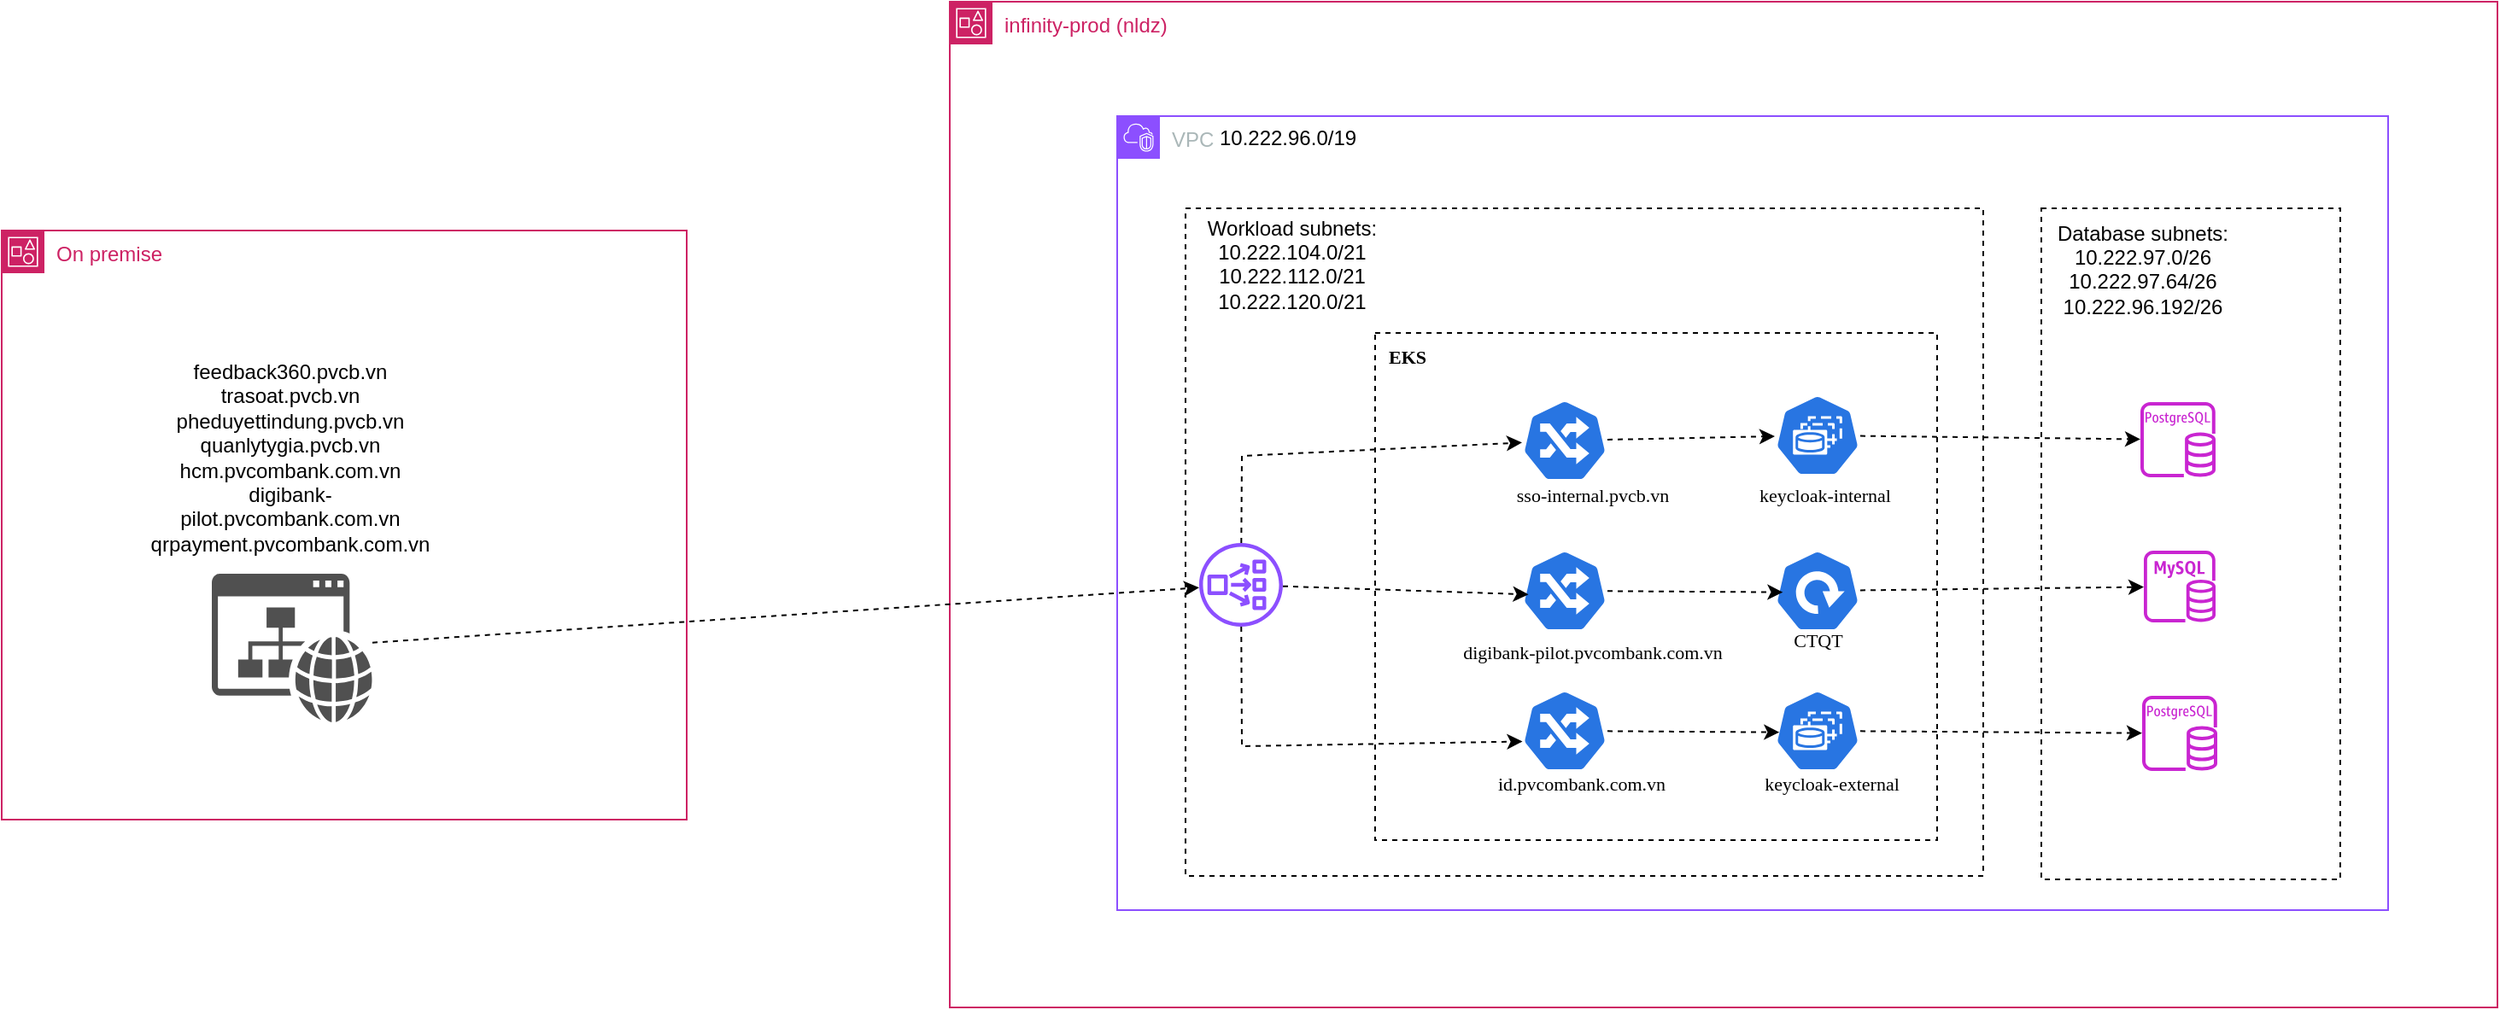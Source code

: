 <mxfile version="28.0.9">
  <diagram name="Page-1" id="SGhcZdJz93ou_s2fV-ue">
    <mxGraphModel dx="1301" dy="724" grid="0" gridSize="10" guides="1" tooltips="1" connect="1" arrows="1" fold="1" page="0" pageScale="1" pageWidth="1100" pageHeight="1700" math="0" shadow="0">
      <root>
        <mxCell id="0" />
        <mxCell id="1" parent="0" />
        <mxCell id="XDubQEGGbLbRsAB4wO10-1" value="On premise" style="points=[[0,0],[0.25,0],[0.5,0],[0.75,0],[1,0],[1,0.25],[1,0.5],[1,0.75],[1,1],[0.75,1],[0.5,1],[0.25,1],[0,1],[0,0.75],[0,0.5],[0,0.25]];outlineConnect=0;gradientColor=none;html=1;whiteSpace=wrap;fontSize=12;fontStyle=0;container=1;pointerEvents=0;collapsible=0;recursiveResize=0;shape=mxgraph.aws4.group;grIcon=mxgraph.aws4.group_account;strokeColor=#CD2264;fillColor=none;verticalAlign=top;align=left;spacingLeft=30;fontColor=#CD2264;dashed=0;" vertex="1" parent="1">
          <mxGeometry x="5" y="216" width="401" height="345" as="geometry" />
        </mxCell>
        <mxCell id="XDubQEGGbLbRsAB4wO10-40" value="" style="sketch=0;pointerEvents=1;shadow=0;dashed=0;html=1;strokeColor=none;fillColor=#505050;labelPosition=center;verticalLabelPosition=bottom;verticalAlign=top;outlineConnect=0;align=center;shape=mxgraph.office.concepts.website;" vertex="1" parent="XDubQEGGbLbRsAB4wO10-1">
          <mxGeometry x="123" y="201" width="94" height="87" as="geometry" />
        </mxCell>
        <mxCell id="XDubQEGGbLbRsAB4wO10-41" value="&lt;div&gt;feedback360.pvcb.vn&lt;/div&gt;&lt;div&gt;trasoat.pvcb.vn&lt;/div&gt;&lt;div&gt;pheduyettindung.pvcb.vn&lt;/div&gt;&lt;div&gt;quanlytygia.pvcb.vn&lt;/div&gt;&lt;div&gt;hcm.pvcombank.com.vn&lt;/div&gt;&lt;div&gt;digibank-pilot.pvcombank.com.vn&lt;/div&gt;&lt;div&gt;qrpayment.pvcombank.com.vn&lt;/div&gt;" style="text;html=1;align=center;verticalAlign=middle;whiteSpace=wrap;rounded=0;" vertex="1" parent="XDubQEGGbLbRsAB4wO10-1">
          <mxGeometry x="90" y="114" width="158" height="38" as="geometry" />
        </mxCell>
        <mxCell id="XDubQEGGbLbRsAB4wO10-2" value="infinity-prod (nldz)" style="points=[[0,0],[0.25,0],[0.5,0],[0.75,0],[1,0],[1,0.25],[1,0.5],[1,0.75],[1,1],[0.75,1],[0.5,1],[0.25,1],[0,1],[0,0.75],[0,0.5],[0,0.25]];outlineConnect=0;gradientColor=none;html=1;whiteSpace=wrap;fontSize=12;fontStyle=0;container=1;pointerEvents=0;collapsible=0;recursiveResize=0;shape=mxgraph.aws4.group;grIcon=mxgraph.aws4.group_account;strokeColor=#CD2264;fillColor=none;verticalAlign=top;align=left;spacingLeft=30;fontColor=#CD2264;dashed=0;" vertex="1" parent="1">
          <mxGeometry x="560" y="82" width="906" height="589" as="geometry" />
        </mxCell>
        <mxCell id="XDubQEGGbLbRsAB4wO10-3" value="VPC" style="points=[[0,0],[0.25,0],[0.5,0],[0.75,0],[1,0],[1,0.25],[1,0.5],[1,0.75],[1,1],[0.75,1],[0.5,1],[0.25,1],[0,1],[0,0.75],[0,0.5],[0,0.25]];outlineConnect=0;gradientColor=none;html=1;whiteSpace=wrap;fontSize=12;fontStyle=0;container=1;pointerEvents=0;collapsible=0;recursiveResize=0;shape=mxgraph.aws4.group;grIcon=mxgraph.aws4.group_vpc2;strokeColor=#8C4FFF;fillColor=none;verticalAlign=top;align=left;spacingLeft=30;fontColor=#AAB7B8;" vertex="1" parent="XDubQEGGbLbRsAB4wO10-2">
          <mxGeometry x="98" y="67" width="744" height="465" as="geometry" />
        </mxCell>
        <mxCell id="XDubQEGGbLbRsAB4wO10-37" value="" style="rounded=0;whiteSpace=wrap;html=1;dashed=1;" vertex="1" parent="XDubQEGGbLbRsAB4wO10-3">
          <mxGeometry x="541" y="54" width="175" height="393" as="geometry" />
        </mxCell>
        <mxCell id="XDubQEGGbLbRsAB4wO10-34" value="" style="rounded=0;whiteSpace=wrap;html=1;dashed=1;" vertex="1" parent="XDubQEGGbLbRsAB4wO10-3">
          <mxGeometry x="40" y="54" width="467" height="391" as="geometry" />
        </mxCell>
        <mxCell id="XDubQEGGbLbRsAB4wO10-6" value="" style="rounded=0;whiteSpace=wrap;html=1;dashed=1;" vertex="1" parent="XDubQEGGbLbRsAB4wO10-3">
          <mxGeometry x="151" y="127" width="329" height="297" as="geometry" />
        </mxCell>
        <mxCell id="XDubQEGGbLbRsAB4wO10-8" value="" style="aspect=fixed;sketch=0;html=1;dashed=0;whitespace=wrap;verticalLabelPosition=bottom;verticalAlign=top;fillColor=#2875E2;strokeColor=#ffffff;points=[[0.005,0.63,0],[0.1,0.2,0],[0.9,0.2,0],[0.5,0,0],[0.995,0.63,0],[0.72,0.99,0],[0.5,1,0],[0.28,0.99,0]];shape=mxgraph.kubernetes.icon2;prIcon=deploy" vertex="1" parent="XDubQEGGbLbRsAB4wO10-3">
          <mxGeometry x="385" y="254" width="50" height="48" as="geometry" />
        </mxCell>
        <mxCell id="XDubQEGGbLbRsAB4wO10-9" value="" style="aspect=fixed;sketch=0;html=1;dashed=0;whitespace=wrap;verticalLabelPosition=bottom;verticalAlign=top;fillColor=#2875E2;strokeColor=#ffffff;points=[[0.005,0.63,0],[0.1,0.2,0],[0.9,0.2,0],[0.5,0,0],[0.995,0.63,0],[0.72,0.99,0],[0.5,1,0],[0.28,0.99,0]];shape=mxgraph.kubernetes.icon2;prIcon=sts" vertex="1" parent="XDubQEGGbLbRsAB4wO10-3">
          <mxGeometry x="385" y="163" width="50" height="48" as="geometry" />
        </mxCell>
        <mxCell id="XDubQEGGbLbRsAB4wO10-10" value="" style="aspect=fixed;sketch=0;html=1;dashed=0;whitespace=wrap;verticalLabelPosition=bottom;verticalAlign=top;fillColor=#2875E2;strokeColor=#ffffff;points=[[0.005,0.63,0],[0.1,0.2,0],[0.9,0.2,0],[0.5,0,0],[0.995,0.63,0],[0.72,0.99,0],[0.5,1,0],[0.28,0.99,0]];shape=mxgraph.kubernetes.icon2;prIcon=sts" vertex="1" parent="XDubQEGGbLbRsAB4wO10-3">
          <mxGeometry x="385" y="336" width="50" height="48" as="geometry" />
        </mxCell>
        <mxCell id="XDubQEGGbLbRsAB4wO10-11" value="" style="aspect=fixed;sketch=0;html=1;dashed=0;whitespace=wrap;verticalLabelPosition=bottom;verticalAlign=top;fillColor=#2875E2;strokeColor=#ffffff;points=[[0.005,0.63,0],[0.1,0.2,0],[0.9,0.2,0],[0.5,0,0],[0.995,0.63,0],[0.72,0.99,0],[0.5,1,0],[0.28,0.99,0]];shape=mxgraph.kubernetes.icon2;prIcon=ing" vertex="1" parent="XDubQEGGbLbRsAB4wO10-3">
          <mxGeometry x="237" y="166" width="50" height="48" as="geometry" />
        </mxCell>
        <mxCell id="XDubQEGGbLbRsAB4wO10-12" value="" style="aspect=fixed;sketch=0;html=1;dashed=0;whitespace=wrap;verticalLabelPosition=bottom;verticalAlign=top;fillColor=#2875E2;strokeColor=#ffffff;points=[[0.005,0.63,0],[0.1,0.2,0],[0.9,0.2,0],[0.5,0,0],[0.995,0.63,0],[0.72,0.99,0],[0.5,1,0],[0.28,0.99,0]];shape=mxgraph.kubernetes.icon2;prIcon=ing" vertex="1" parent="XDubQEGGbLbRsAB4wO10-3">
          <mxGeometry x="237" y="254" width="50" height="48" as="geometry" />
        </mxCell>
        <mxCell id="XDubQEGGbLbRsAB4wO10-13" value="" style="aspect=fixed;sketch=0;html=1;dashed=0;whitespace=wrap;verticalLabelPosition=bottom;verticalAlign=top;fillColor=#2875E2;strokeColor=#ffffff;points=[[0.005,0.63,0],[0.1,0.2,0],[0.9,0.2,0],[0.5,0,0],[0.995,0.63,0],[0.72,0.99,0],[0.5,1,0],[0.28,0.99,0]];shape=mxgraph.kubernetes.icon2;prIcon=ing" vertex="1" parent="XDubQEGGbLbRsAB4wO10-3">
          <mxGeometry x="237" y="336" width="50" height="48" as="geometry" />
        </mxCell>
        <mxCell id="XDubQEGGbLbRsAB4wO10-14" value="" style="sketch=0;outlineConnect=0;fontColor=#232F3E;gradientColor=none;fillColor=#C925D1;strokeColor=none;dashed=0;verticalLabelPosition=bottom;verticalAlign=top;align=center;html=1;fontSize=12;fontStyle=0;aspect=fixed;pointerEvents=1;shape=mxgraph.aws4.rds_mysql_instance;" vertex="1" parent="XDubQEGGbLbRsAB4wO10-3">
          <mxGeometry x="601" y="254.5" width="42" height="42" as="geometry" />
        </mxCell>
        <mxCell id="XDubQEGGbLbRsAB4wO10-15" value="" style="sketch=0;outlineConnect=0;fontColor=#232F3E;gradientColor=none;fillColor=#C925D1;strokeColor=none;dashed=0;verticalLabelPosition=bottom;verticalAlign=top;align=center;html=1;fontSize=12;fontStyle=0;aspect=fixed;pointerEvents=1;shape=mxgraph.aws4.rds_postgresql_instance;" vertex="1" parent="XDubQEGGbLbRsAB4wO10-3">
          <mxGeometry x="599" y="167.5" width="44" height="44" as="geometry" />
        </mxCell>
        <mxCell id="XDubQEGGbLbRsAB4wO10-16" value="" style="sketch=0;outlineConnect=0;fontColor=#232F3E;gradientColor=none;fillColor=#C925D1;strokeColor=none;dashed=0;verticalLabelPosition=bottom;verticalAlign=top;align=center;html=1;fontSize=12;fontStyle=0;aspect=fixed;pointerEvents=1;shape=mxgraph.aws4.rds_postgresql_instance;" vertex="1" parent="XDubQEGGbLbRsAB4wO10-3">
          <mxGeometry x="600" y="339.5" width="44" height="44" as="geometry" />
        </mxCell>
        <mxCell id="XDubQEGGbLbRsAB4wO10-17" value="" style="sketch=0;outlineConnect=0;fontColor=#232F3E;gradientColor=none;fillColor=#8C4FFF;strokeColor=none;dashed=0;verticalLabelPosition=bottom;verticalAlign=top;align=center;html=1;fontSize=12;fontStyle=0;aspect=fixed;pointerEvents=1;shape=mxgraph.aws4.network_load_balancer;" vertex="1" parent="XDubQEGGbLbRsAB4wO10-3">
          <mxGeometry x="48" y="250" width="49" height="49" as="geometry" />
        </mxCell>
        <mxCell id="XDubQEGGbLbRsAB4wO10-19" value="&lt;span style=&quot;font-family: Calibri; white-space-collapse: preserve; background-color: rgb(255, 255, 255);&quot;&gt;sso-internal.pvcb.vn&lt;/span&gt;" style="text;html=1;align=center;verticalAlign=middle;whiteSpace=wrap;rounded=0;fontSize=11;" vertex="1" parent="XDubQEGGbLbRsAB4wO10-3">
          <mxGeometry x="213" y="207" width="131" height="29" as="geometry" />
        </mxCell>
        <mxCell id="XDubQEGGbLbRsAB4wO10-20" value="&lt;span style=&quot;font-family: Calibri; white-space-collapse: preserve; background-color: rgb(255, 255, 255);&quot;&gt;id.pvcombank.com.vn&lt;/span&gt;" style="text;html=1;align=center;verticalAlign=middle;whiteSpace=wrap;rounded=0;fontSize=11;" vertex="1" parent="XDubQEGGbLbRsAB4wO10-3">
          <mxGeometry x="242" y="376" width="60" height="30" as="geometry" />
        </mxCell>
        <mxCell id="XDubQEGGbLbRsAB4wO10-21" value="&lt;span style=&quot;font-family: Calibri; white-space-collapse: preserve; background-color: rgb(255, 255, 255);&quot;&gt;keycloak-internal&lt;/span&gt;" style="text;html=1;align=center;verticalAlign=middle;whiteSpace=wrap;rounded=0;fontSize=11;" vertex="1" parent="XDubQEGGbLbRsAB4wO10-3">
          <mxGeometry x="363" y="207" width="103" height="29" as="geometry" />
        </mxCell>
        <mxCell id="XDubQEGGbLbRsAB4wO10-22" value="&lt;font face=&quot;Calibri&quot;&gt;&lt;span style=&quot;white-space-collapse: preserve; background-color: rgb(255, 255, 255);&quot;&gt;keycloak-external&lt;/span&gt;&lt;/font&gt;" style="text;html=1;align=center;verticalAlign=middle;whiteSpace=wrap;rounded=0;fontSize=11;" vertex="1" parent="XDubQEGGbLbRsAB4wO10-3">
          <mxGeometry x="376" y="376" width="85" height="30" as="geometry" />
        </mxCell>
        <mxCell id="XDubQEGGbLbRsAB4wO10-23" value="&lt;font face=&quot;Calibri&quot;&gt;&lt;span style=&quot;white-space-collapse: preserve; background-color: rgb(255, 255, 255);&quot;&gt;CTQT&lt;/span&gt;&lt;/font&gt;" style="text;html=1;align=center;verticalAlign=middle;whiteSpace=wrap;rounded=0;fontSize=11;" vertex="1" parent="XDubQEGGbLbRsAB4wO10-3">
          <mxGeometry x="367.5" y="292" width="85" height="30" as="geometry" />
        </mxCell>
        <mxCell id="XDubQEGGbLbRsAB4wO10-24" value="&lt;span style=&quot;font-family: Calibri; white-space-collapse: preserve; background-color: rgb(255, 255, 255);&quot;&gt;digibank-pilot.pvcombank.com.vn&lt;/span&gt;" style="text;html=1;align=center;verticalAlign=middle;whiteSpace=wrap;rounded=0;fontSize=11;" vertex="1" parent="XDubQEGGbLbRsAB4wO10-3">
          <mxGeometry x="201" y="299" width="155" height="30" as="geometry" />
        </mxCell>
        <mxCell id="XDubQEGGbLbRsAB4wO10-25" value="" style="endArrow=classic;html=1;rounded=0;dashed=1;" edge="1" parent="XDubQEGGbLbRsAB4wO10-3" source="XDubQEGGbLbRsAB4wO10-17" target="XDubQEGGbLbRsAB4wO10-11">
          <mxGeometry width="50" height="50" relative="1" as="geometry">
            <mxPoint x="194" y="302" as="sourcePoint" />
            <mxPoint x="244" y="252" as="targetPoint" />
            <Array as="points">
              <mxPoint x="73" y="199" />
            </Array>
          </mxGeometry>
        </mxCell>
        <mxCell id="XDubQEGGbLbRsAB4wO10-26" value="" style="endArrow=classic;html=1;rounded=0;entryX=0.075;entryY=0.545;entryDx=0;entryDy=0;entryPerimeter=0;dashed=1;" edge="1" parent="XDubQEGGbLbRsAB4wO10-3" source="XDubQEGGbLbRsAB4wO10-17" target="XDubQEGGbLbRsAB4wO10-12">
          <mxGeometry width="50" height="50" relative="1" as="geometry">
            <mxPoint x="145" y="349" as="sourcePoint" />
            <mxPoint x="215" y="284" as="targetPoint" />
          </mxGeometry>
        </mxCell>
        <mxCell id="XDubQEGGbLbRsAB4wO10-27" value="" style="endArrow=classic;html=1;rounded=0;entryX=0.005;entryY=0.63;entryDx=0;entryDy=0;entryPerimeter=0;dashed=1;" edge="1" parent="XDubQEGGbLbRsAB4wO10-3" source="XDubQEGGbLbRsAB4wO10-17" target="XDubQEGGbLbRsAB4wO10-13">
          <mxGeometry width="50" height="50" relative="1" as="geometry">
            <mxPoint x="145" y="349" as="sourcePoint" />
            <mxPoint x="195" y="299" as="targetPoint" />
            <Array as="points">
              <mxPoint x="73" y="369" />
            </Array>
          </mxGeometry>
        </mxCell>
        <mxCell id="XDubQEGGbLbRsAB4wO10-28" value="" style="endArrow=classic;html=1;rounded=0;dashed=1;" edge="1" parent="XDubQEGGbLbRsAB4wO10-3" source="XDubQEGGbLbRsAB4wO10-11" target="XDubQEGGbLbRsAB4wO10-9">
          <mxGeometry width="50" height="50" relative="1" as="geometry">
            <mxPoint x="145" y="211" as="sourcePoint" />
            <mxPoint x="195" y="161" as="targetPoint" />
          </mxGeometry>
        </mxCell>
        <mxCell id="XDubQEGGbLbRsAB4wO10-29" value="" style="endArrow=classic;html=1;rounded=0;entryX=0.094;entryY=0.517;entryDx=0;entryDy=0;entryPerimeter=0;dashed=1;" edge="1" parent="XDubQEGGbLbRsAB4wO10-3" source="XDubQEGGbLbRsAB4wO10-12" target="XDubQEGGbLbRsAB4wO10-8">
          <mxGeometry width="50" height="50" relative="1" as="geometry">
            <mxPoint x="334" y="275" as="sourcePoint" />
            <mxPoint x="432" y="274" as="targetPoint" />
          </mxGeometry>
        </mxCell>
        <mxCell id="XDubQEGGbLbRsAB4wO10-30" value="" style="endArrow=classic;html=1;rounded=0;entryX=0.053;entryY=0.518;entryDx=0;entryDy=0;entryPerimeter=0;dashed=1;" edge="1" parent="XDubQEGGbLbRsAB4wO10-3" source="XDubQEGGbLbRsAB4wO10-13" target="XDubQEGGbLbRsAB4wO10-10">
          <mxGeometry width="50" height="50" relative="1" as="geometry">
            <mxPoint x="321" y="360" as="sourcePoint" />
            <mxPoint x="419" y="359" as="targetPoint" />
          </mxGeometry>
        </mxCell>
        <mxCell id="XDubQEGGbLbRsAB4wO10-31" value="" style="endArrow=classic;html=1;rounded=0;dashed=1;" edge="1" parent="XDubQEGGbLbRsAB4wO10-3" source="XDubQEGGbLbRsAB4wO10-9" target="XDubQEGGbLbRsAB4wO10-15">
          <mxGeometry width="50" height="50" relative="1" as="geometry">
            <mxPoint x="273" y="269" as="sourcePoint" />
            <mxPoint x="323" y="219" as="targetPoint" />
          </mxGeometry>
        </mxCell>
        <mxCell id="XDubQEGGbLbRsAB4wO10-32" value="" style="endArrow=classic;html=1;rounded=0;dashed=1;" edge="1" parent="XDubQEGGbLbRsAB4wO10-3" source="XDubQEGGbLbRsAB4wO10-8" target="XDubQEGGbLbRsAB4wO10-14">
          <mxGeometry width="50" height="50" relative="1" as="geometry">
            <mxPoint x="456" y="273" as="sourcePoint" />
            <mxPoint x="558" y="276" as="targetPoint" />
          </mxGeometry>
        </mxCell>
        <mxCell id="XDubQEGGbLbRsAB4wO10-33" value="" style="endArrow=classic;html=1;rounded=0;dashed=1;" edge="1" parent="XDubQEGGbLbRsAB4wO10-3" source="XDubQEGGbLbRsAB4wO10-10" target="XDubQEGGbLbRsAB4wO10-16">
          <mxGeometry width="50" height="50" relative="1" as="geometry">
            <mxPoint x="455" y="350" as="sourcePoint" />
            <mxPoint x="557" y="353" as="targetPoint" />
          </mxGeometry>
        </mxCell>
        <mxCell id="XDubQEGGbLbRsAB4wO10-35" value="Workload subnets:&lt;div&gt;10.222.104.0/21&lt;/div&gt;&lt;div&gt;10.222.112.0/21&lt;/div&gt;&lt;div&gt;10.222.120.0/21&lt;/div&gt;&lt;div&gt;&lt;br&gt;&lt;/div&gt;" style="text;html=1;align=center;verticalAlign=middle;whiteSpace=wrap;rounded=0;" vertex="1" parent="XDubQEGGbLbRsAB4wO10-3">
          <mxGeometry x="35" y="61" width="135" height="66" as="geometry" />
        </mxCell>
        <mxCell id="XDubQEGGbLbRsAB4wO10-36" value="&lt;font face=&quot;Calibri&quot;&gt;&lt;span style=&quot;white-space-collapse: preserve; background-color: rgb(255, 255, 255);&quot;&gt;EKS&lt;/span&gt;&lt;/font&gt;" style="text;html=1;align=center;verticalAlign=middle;whiteSpace=wrap;rounded=0;fontSize=11;fontStyle=1" vertex="1" parent="XDubQEGGbLbRsAB4wO10-3">
          <mxGeometry x="142" y="130" width="56" height="22" as="geometry" />
        </mxCell>
        <mxCell id="XDubQEGGbLbRsAB4wO10-38" value="Database subnets:&lt;div&gt;10.222.97.0/26&lt;/div&gt;&lt;div&gt;10.222.97.64/26&lt;/div&gt;&lt;div&gt;10.222.96.192/26&lt;/div&gt;&lt;div&gt;&lt;br&gt;&lt;/div&gt;" style="text;html=1;align=center;verticalAlign=middle;whiteSpace=wrap;rounded=0;" vertex="1" parent="XDubQEGGbLbRsAB4wO10-3">
          <mxGeometry x="533" y="64" width="135" height="66" as="geometry" />
        </mxCell>
        <mxCell id="XDubQEGGbLbRsAB4wO10-39" value="10.222.96.0/19" style="text;html=1;align=center;verticalAlign=middle;whiteSpace=wrap;rounded=0;" vertex="1" parent="XDubQEGGbLbRsAB4wO10-3">
          <mxGeometry x="70" y="-2" width="60" height="30" as="geometry" />
        </mxCell>
        <mxCell id="XDubQEGGbLbRsAB4wO10-42" value="" style="endArrow=classic;html=1;rounded=0;dashed=1;" edge="1" parent="1" source="XDubQEGGbLbRsAB4wO10-40" target="XDubQEGGbLbRsAB4wO10-17">
          <mxGeometry width="50" height="50" relative="1" as="geometry">
            <mxPoint x="613" y="429" as="sourcePoint" />
            <mxPoint x="663" y="379" as="targetPoint" />
          </mxGeometry>
        </mxCell>
      </root>
    </mxGraphModel>
  </diagram>
</mxfile>
